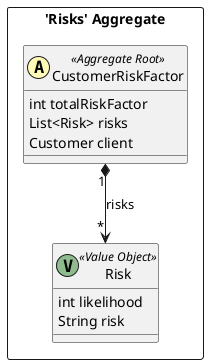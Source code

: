 @startuml

skinparam componentStyle uml2

package "'Risks' Aggregate" <<Rectangle>> {
	class CustomerRiskFactor <<(A,#fffab8) Aggregate Root>> {
		int totalRiskFactor
		List<Risk> risks
		Customer client
	}
	class Risk <<(V,DarkSeaGreen) Value Object>> {
		int likelihood
		String risk
	}
}
CustomerRiskFactor "1" *--> "*" Risk : risks


@enduml
